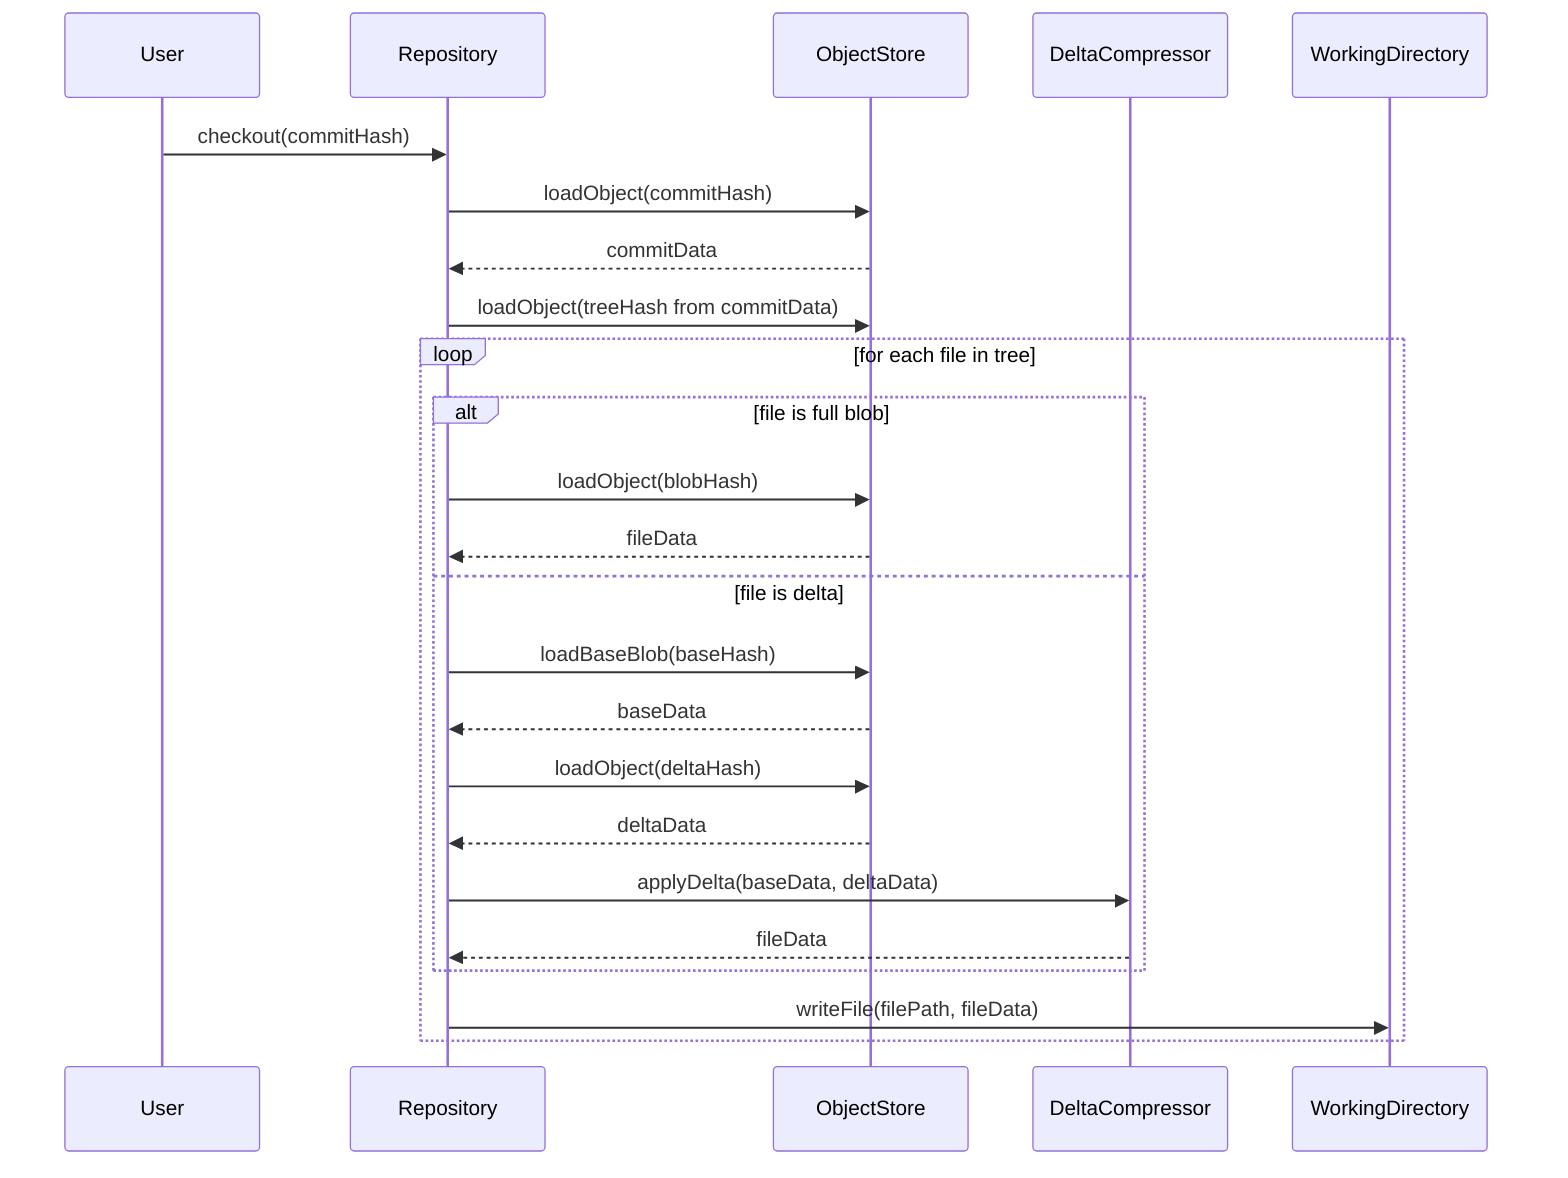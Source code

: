 sequenceDiagram
    participant User
    participant Repository
    participant ObjectStore
    participant DeltaCompressor
    participant WorkingDirectory

    User->>Repository: checkout(commitHash)
    Repository->>ObjectStore: loadObject(commitHash)
    ObjectStore-->>Repository: commitData
    Repository->>ObjectStore: loadObject(treeHash from commitData)
    loop for each file in tree
        alt file is full blob
            Repository->>ObjectStore: loadObject(blobHash)
            ObjectStore-->>Repository: fileData
        else file is delta
            Repository->>ObjectStore: loadBaseBlob(baseHash)
            ObjectStore-->>Repository: baseData
            Repository->>ObjectStore: loadObject(deltaHash)
            ObjectStore-->>Repository: deltaData
            Repository->>DeltaCompressor: applyDelta(baseData, deltaData)
            DeltaCompressor-->>Repository: fileData
        end
        Repository->>WorkingDirectory: writeFile(filePath, fileData)
    end